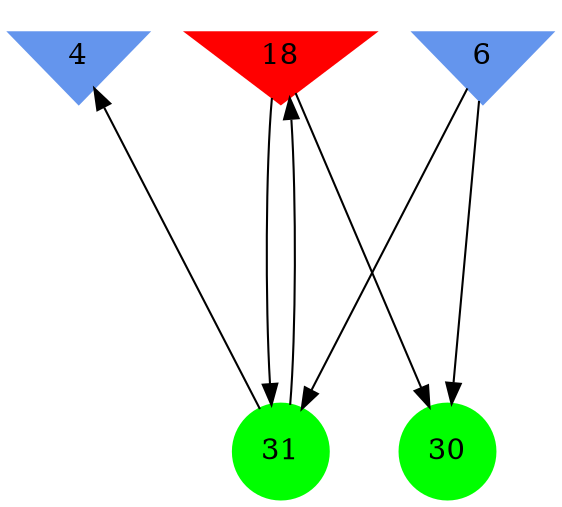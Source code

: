 digraph brain {
	ranksep=2.0;
	4 [shape=invtriangle,style=filled,color=cornflowerblue];
	6 [shape=invtriangle,style=filled,color=cornflowerblue];
	18 [shape=invtriangle,style=filled,color=red];
	30 [shape=circle,style=filled,color=green];
	31 [shape=circle,style=filled,color=green];
	6	->	31;
	6	->	30;
	18	->	31;
	18	->	30;
	31	->	4;
	31	->	18;
	{ rank=same; 4; 6; 18; }
	{ rank=same; }
	{ rank=same; 30; 31; }
}
